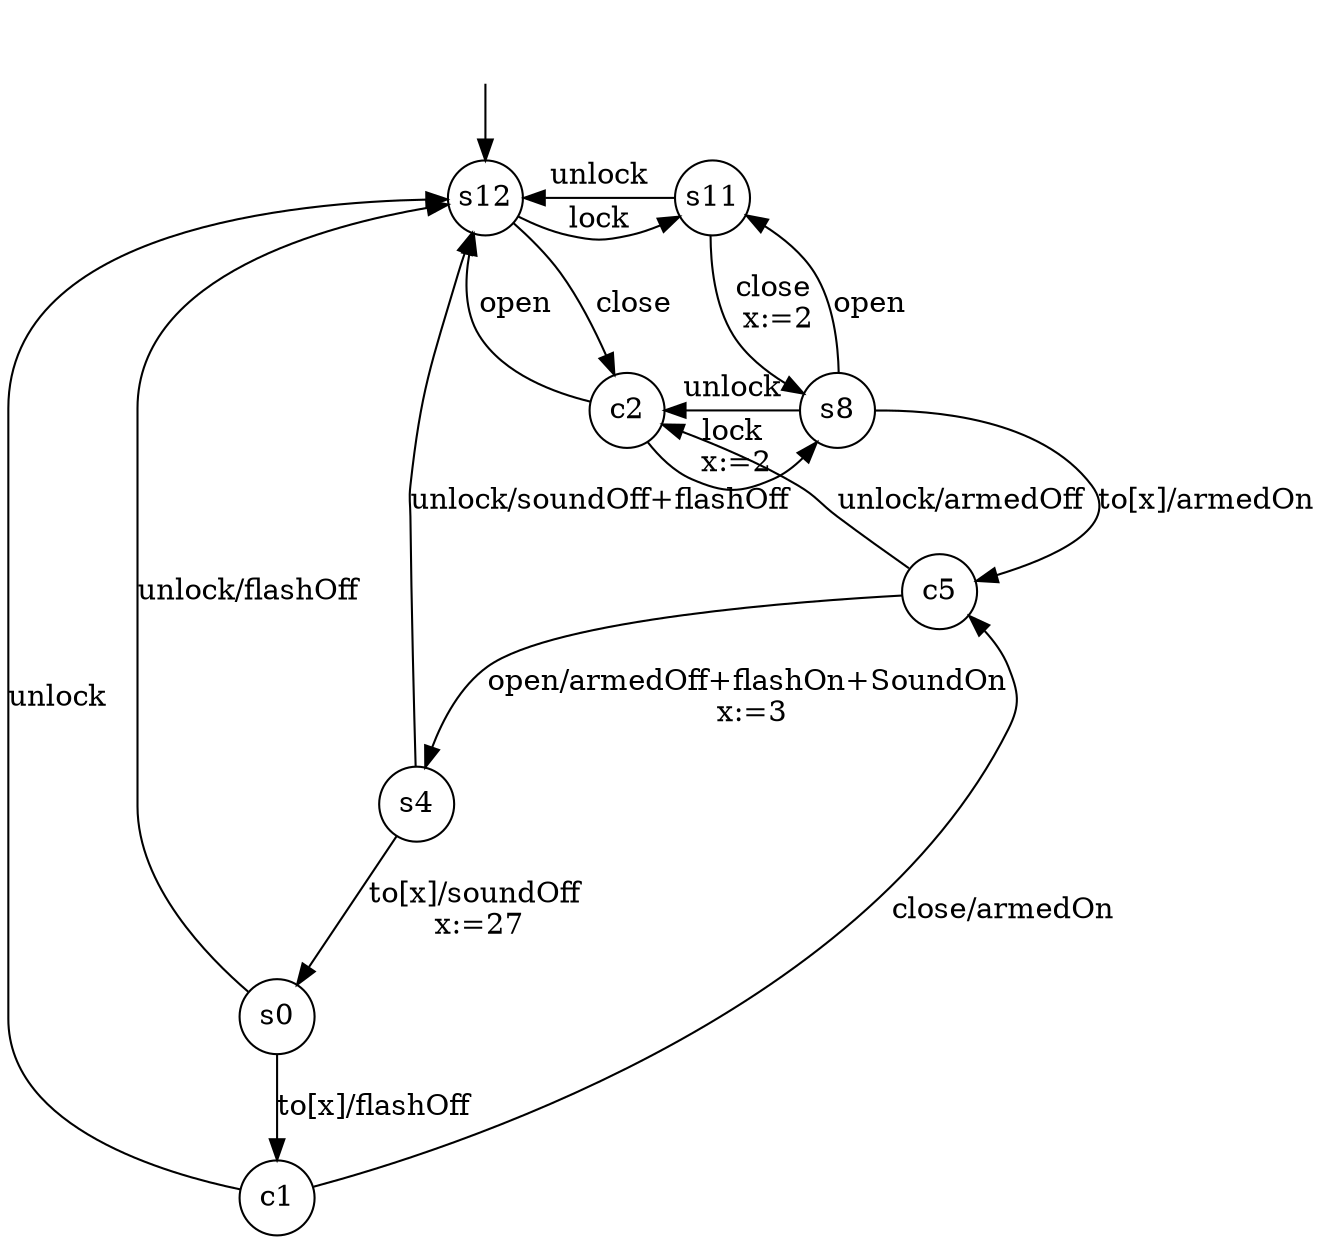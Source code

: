 digraph g { 
    __start0 [label="" shape="none"];
    node [margin=0 width=0.5 shape=circle];
    s12 -> s11 [label="lock"]; 
    s12 -> c2 [label="close"]; 
    s11 -> s12 [label="unlock"]; 
    s11 -> s8 [label="close\n x:=2"]; 
    c2 -> s12 [label="open"]; 
    c2 -> s8 [label="lock\n x:=2"]; 
    s8 -> c2 [label="unlock"]; 
    s8 -> c5 [label="to[x]/armedOn"]; 
    s8 -> s11 [label="open"]; 
    c5 -> c2 [label="unlock/armedOff"]; 
    s4 -> s12 [label="unlock/soundOff+flashOff"]; 
    s4 -> s0 [label="to[x]/soundOff\n x:=27"]; 
    s0 -> c1 [label="to[x]/flashOff"]; 
    s0 -> s12 [label="unlock/flashOff"]; 
    c1 -> c5 [label="close/armedOn"];
    c1 -> s12 [label="unlock"];
    c5 -> s4 [label="open/armedOff+flashOn+SoundOn\n x:=3"]; 
    __start0 -> s12;
    {rank = same; s11; s12;} 
    {rank = same; s8; c2;} 
    {rank = same; c5;} 
    {rank = same; s4;} 
}
